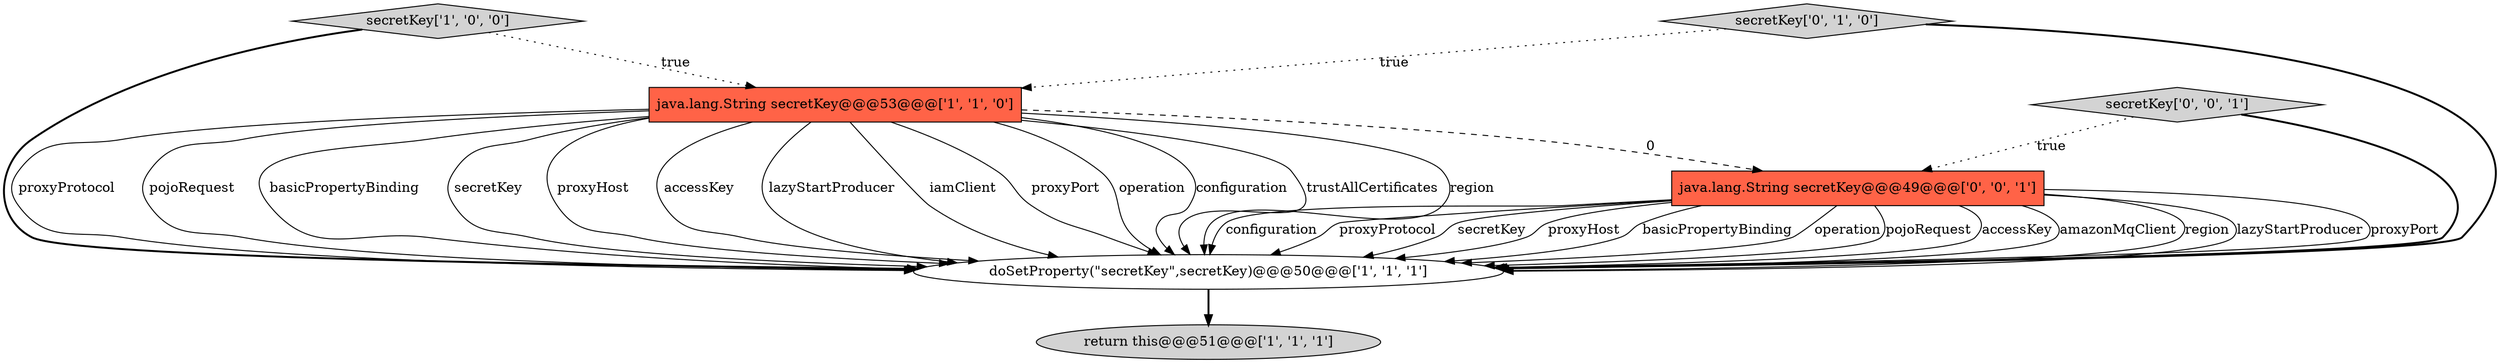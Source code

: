 digraph {
0 [style = filled, label = "doSetProperty(\"secretKey\",secretKey)@@@50@@@['1', '1', '1']", fillcolor = white, shape = ellipse image = "AAA0AAABBB1BBB"];
2 [style = filled, label = "return this@@@51@@@['1', '1', '1']", fillcolor = lightgray, shape = ellipse image = "AAA0AAABBB1BBB"];
3 [style = filled, label = "secretKey['1', '0', '0']", fillcolor = lightgray, shape = diamond image = "AAA0AAABBB1BBB"];
5 [style = filled, label = "secretKey['0', '0', '1']", fillcolor = lightgray, shape = diamond image = "AAA0AAABBB3BBB"];
6 [style = filled, label = "java.lang.String secretKey@@@49@@@['0', '0', '1']", fillcolor = tomato, shape = box image = "AAA0AAABBB3BBB"];
1 [style = filled, label = "java.lang.String secretKey@@@53@@@['1', '1', '0']", fillcolor = tomato, shape = box image = "AAA0AAABBB1BBB"];
4 [style = filled, label = "secretKey['0', '1', '0']", fillcolor = lightgray, shape = diamond image = "AAA0AAABBB2BBB"];
6->0 [style = solid, label="configuration"];
6->0 [style = solid, label="proxyProtocol"];
6->0 [style = solid, label="secretKey"];
4->1 [style = dotted, label="true"];
6->0 [style = solid, label="proxyHost"];
1->0 [style = solid, label="proxyProtocol"];
1->0 [style = solid, label="pojoRequest"];
0->2 [style = bold, label=""];
1->0 [style = solid, label="basicPropertyBinding"];
5->6 [style = dotted, label="true"];
1->0 [style = solid, label="secretKey"];
1->0 [style = solid, label="proxyHost"];
6->0 [style = solid, label="basicPropertyBinding"];
1->0 [style = solid, label="accessKey"];
6->0 [style = solid, label="operation"];
1->0 [style = solid, label="lazyStartProducer"];
1->0 [style = solid, label="iamClient"];
1->0 [style = solid, label="proxyPort"];
3->0 [style = bold, label=""];
1->0 [style = solid, label="operation"];
4->0 [style = bold, label=""];
1->0 [style = solid, label="configuration"];
6->0 [style = solid, label="pojoRequest"];
1->0 [style = solid, label="trustAllCertificates"];
1->0 [style = solid, label="region"];
6->0 [style = solid, label="accessKey"];
6->0 [style = solid, label="amazonMqClient"];
5->0 [style = bold, label=""];
6->0 [style = solid, label="region"];
1->6 [style = dashed, label="0"];
6->0 [style = solid, label="lazyStartProducer"];
6->0 [style = solid, label="proxyPort"];
3->1 [style = dotted, label="true"];
}
